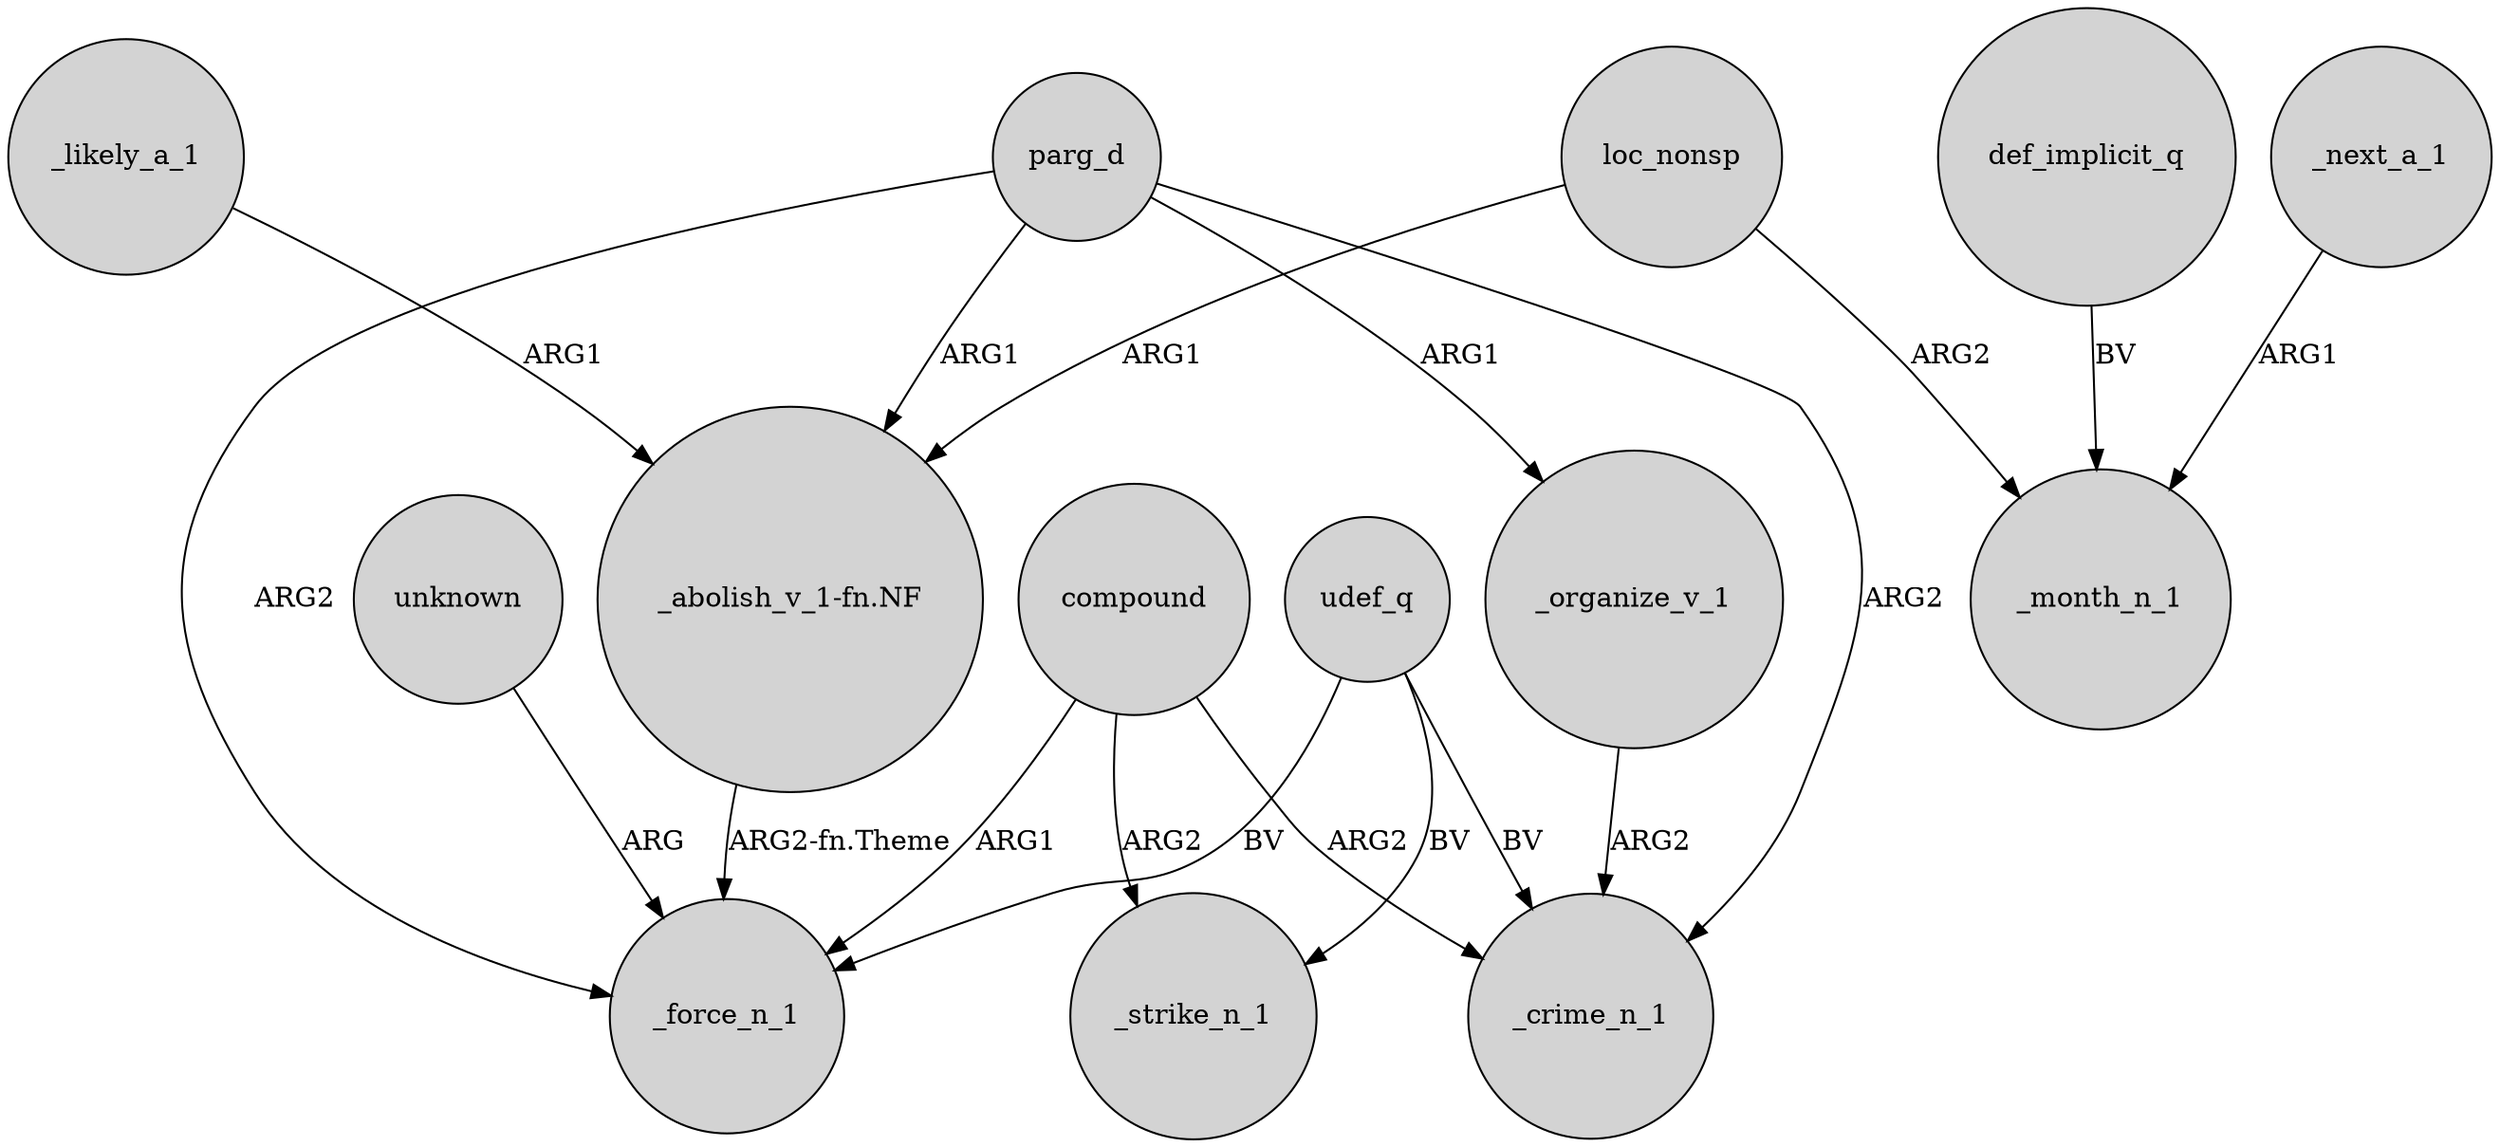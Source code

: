 digraph {
	node [shape=circle style=filled]
	loc_nonsp -> "_abolish_v_1-fn.NF" [label=ARG1]
	parg_d -> "_abolish_v_1-fn.NF" [label=ARG1]
	parg_d -> _force_n_1 [label=ARG2]
	def_implicit_q -> _month_n_1 [label=BV]
	compound -> _strike_n_1 [label=ARG2]
	udef_q -> _force_n_1 [label=BV]
	parg_d -> _crime_n_1 [label=ARG2]
	"_abolish_v_1-fn.NF" -> _force_n_1 [label="ARG2-fn.Theme"]
	udef_q -> _strike_n_1 [label=BV]
	_likely_a_1 -> "_abolish_v_1-fn.NF" [label=ARG1]
	compound -> _crime_n_1 [label=ARG2]
	loc_nonsp -> _month_n_1 [label=ARG2]
	udef_q -> _crime_n_1 [label=BV]
	compound -> _force_n_1 [label=ARG1]
	_next_a_1 -> _month_n_1 [label=ARG1]
	unknown -> _force_n_1 [label=ARG]
	_organize_v_1 -> _crime_n_1 [label=ARG2]
	parg_d -> _organize_v_1 [label=ARG1]
}
